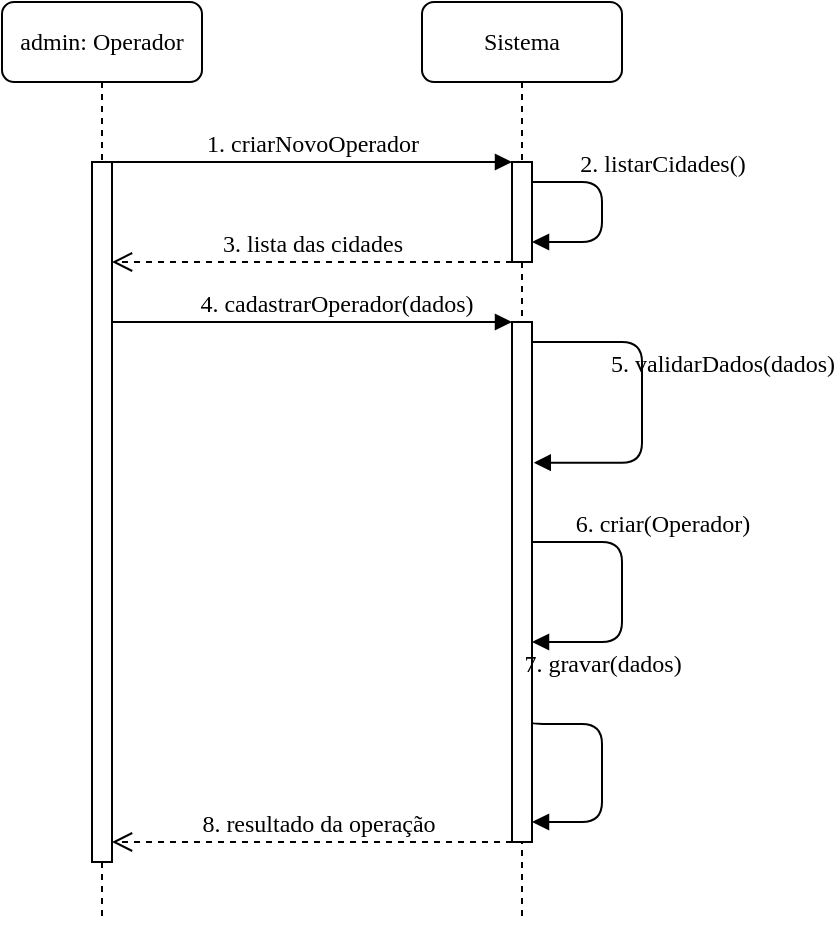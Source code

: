 <mxfile version="24.7.13" pages="6">
  <diagram name="criar Operador" id="13e1069c-82ec-6db2-03f1-153e76fe0fe0">
    <mxGraphModel dx="957" dy="428" grid="1" gridSize="10" guides="1" tooltips="1" connect="1" arrows="1" fold="1" page="1" pageScale="1" pageWidth="1100" pageHeight="850" background="none" math="0" shadow="0">
      <root>
        <mxCell id="0" />
        <mxCell id="1" parent="0" />
        <mxCell id="L8RDX05I5zplbAK2xEyO-4" value="4. cadastrarOperador(dados)" style="html=1;verticalAlign=bottom;endArrow=block;labelBackgroundColor=none;fontFamily=Verdana;fontSize=12;edgeStyle=elbowEdgeStyle;elbow=vertical;" parent="1" source="7baba1c4bc27f4b0-9" target="L8RDX05I5zplbAK2xEyO-3" edge="1">
          <mxGeometry x="0.121" relative="1" as="geometry">
            <mxPoint x="230" y="240" as="sourcePoint" />
            <mxPoint as="offset" />
            <mxPoint x="360" y="220" as="targetPoint" />
            <Array as="points">
              <mxPoint x="340" y="220" />
            </Array>
          </mxGeometry>
        </mxCell>
        <mxCell id="7baba1c4bc27f4b0-8" value="admin: Operador" style="shape=umlLifeline;perimeter=lifelinePerimeter;whiteSpace=wrap;html=1;container=1;collapsible=0;recursiveResize=0;outlineConnect=0;rounded=1;shadow=0;comic=0;labelBackgroundColor=none;strokeWidth=1;fontFamily=Verdana;fontSize=12;align=center;" parent="1" vertex="1">
          <mxGeometry x="100" y="60" width="100" height="460" as="geometry" />
        </mxCell>
        <mxCell id="7baba1c4bc27f4b0-9" value="" style="html=1;points=[];perimeter=orthogonalPerimeter;rounded=0;shadow=0;comic=0;labelBackgroundColor=none;strokeWidth=1;fontFamily=Verdana;fontSize=12;align=center;" parent="7baba1c4bc27f4b0-8" vertex="1">
          <mxGeometry x="45" y="80" width="10" height="350" as="geometry" />
        </mxCell>
        <mxCell id="7baba1c4bc27f4b0-11" value="&lt;div&gt;1. criarNovoOperador&lt;/div&gt;" style="html=1;verticalAlign=bottom;endArrow=block;labelBackgroundColor=none;fontFamily=Verdana;fontSize=12;edgeStyle=elbowEdgeStyle;elbow=vertical;" parent="1" source="7baba1c4bc27f4b0-9" target="7baba1c4bc27f4b0-10" edge="1">
          <mxGeometry x="0.002" relative="1" as="geometry">
            <mxPoint x="220" y="190" as="sourcePoint" />
            <mxPoint as="offset" />
            <Array as="points">
              <mxPoint x="270" y="140" />
            </Array>
          </mxGeometry>
        </mxCell>
        <mxCell id="7baba1c4bc27f4b0-2" value="Sistema" style="shape=umlLifeline;perimeter=lifelinePerimeter;whiteSpace=wrap;html=1;container=1;collapsible=0;recursiveResize=0;outlineConnect=0;rounded=1;shadow=0;comic=0;labelBackgroundColor=none;strokeWidth=1;fontFamily=Verdana;fontSize=12;align=center;" parent="1" vertex="1">
          <mxGeometry x="310" y="60" width="100" height="460" as="geometry" />
        </mxCell>
        <mxCell id="7baba1c4bc27f4b0-10" value="" style="html=1;points=[];perimeter=orthogonalPerimeter;rounded=0;shadow=0;comic=0;labelBackgroundColor=none;strokeWidth=1;fontFamily=Verdana;fontSize=12;align=center;" parent="7baba1c4bc27f4b0-2" vertex="1">
          <mxGeometry x="45" y="80" width="10" height="50" as="geometry" />
        </mxCell>
        <mxCell id="L8RDX05I5zplbAK2xEyO-3" value="" style="html=1;points=[];perimeter=orthogonalPerimeter;rounded=0;shadow=0;comic=0;labelBackgroundColor=none;strokeWidth=1;fontFamily=Verdana;fontSize=12;align=center;" parent="7baba1c4bc27f4b0-2" vertex="1">
          <mxGeometry x="45" y="160" width="10" height="260" as="geometry" />
        </mxCell>
        <mxCell id="L8RDX05I5zplbAK2xEyO-45" value="5. validarDados(dados)" style="html=1;verticalAlign=bottom;endArrow=block;labelBackgroundColor=none;fontFamily=Verdana;fontSize=12;edgeStyle=elbowEdgeStyle;elbow=horizontal;entryX=1.06;entryY=0.531;entryDx=0;entryDy=0;entryPerimeter=0;" parent="7baba1c4bc27f4b0-2" edge="1">
          <mxGeometry x="-0.351" y="20" relative="1" as="geometry">
            <mxPoint x="55.0" y="170.0" as="sourcePoint" />
            <mxPoint x="20" y="20" as="offset" />
            <Array as="points">
              <mxPoint x="110" y="170" />
            </Array>
            <mxPoint x="55.89" y="230.317" as="targetPoint" />
          </mxGeometry>
        </mxCell>
        <mxCell id="L8RDX05I5zplbAK2xEyO-46" value="&lt;div&gt;2. listarCidades()&lt;br&gt;&lt;/div&gt;" style="html=1;verticalAlign=bottom;endArrow=block;labelBackgroundColor=none;fontFamily=Verdana;fontSize=12;edgeStyle=elbowEdgeStyle;elbow=vertical;" parent="7baba1c4bc27f4b0-2" source="7baba1c4bc27f4b0-10" target="7baba1c4bc27f4b0-10" edge="1">
          <mxGeometry x="-0.3" y="30" relative="1" as="geometry">
            <mxPoint x="65" y="90" as="sourcePoint" />
            <mxPoint as="offset" />
            <Array as="points">
              <mxPoint x="90" y="90" />
            </Array>
            <mxPoint x="245" y="90" as="targetPoint" />
          </mxGeometry>
        </mxCell>
        <mxCell id="L8RDX05I5zplbAK2xEyO-44" value="8. resultado da operação" style="html=1;verticalAlign=bottom;endArrow=open;dashed=1;endSize=8;labelBackgroundColor=none;fontFamily=Verdana;fontSize=12;edgeStyle=elbowEdgeStyle;elbow=vertical;" parent="1" source="L8RDX05I5zplbAK2xEyO-3" target="7baba1c4bc27f4b0-9" edge="1">
          <mxGeometry x="-0.027" relative="1" as="geometry">
            <mxPoint x="170" y="560" as="targetPoint" />
            <mxPoint x="545" y="550" as="sourcePoint" />
            <Array as="points">
              <mxPoint x="270" y="480" />
            </Array>
            <mxPoint as="offset" />
          </mxGeometry>
        </mxCell>
        <mxCell id="L8RDX05I5zplbAK2xEyO-51" value="3. lista das cidades" style="html=1;verticalAlign=bottom;endArrow=open;dashed=1;endSize=8;labelBackgroundColor=none;fontFamily=Verdana;fontSize=12;edgeStyle=elbowEdgeStyle;elbow=vertical;" parent="1" source="7baba1c4bc27f4b0-10" target="7baba1c4bc27f4b0-9" edge="1">
          <mxGeometry x="0.004" relative="1" as="geometry">
            <mxPoint x="155" y="190" as="targetPoint" />
            <mxPoint x="350" y="190" as="sourcePoint" />
            <Array as="points">
              <mxPoint x="210" y="190" />
            </Array>
            <mxPoint as="offset" />
          </mxGeometry>
        </mxCell>
        <mxCell id="L8RDX05I5zplbAK2xEyO-42" value="7. gravar(dados)" style="html=1;verticalAlign=bottom;endArrow=block;labelBackgroundColor=none;fontFamily=Verdana;fontSize=12;edgeStyle=orthogonalEdgeStyle;elbow=vertical;" parent="1" target="L8RDX05I5zplbAK2xEyO-3" edge="1">
          <mxGeometry x="-0.412" y="20" relative="1" as="geometry">
            <mxPoint x="365" y="420" as="sourcePoint" />
            <mxPoint y="-1" as="offset" />
            <Array as="points">
              <mxPoint x="400" y="421" />
              <mxPoint x="400" y="470" />
            </Array>
            <mxPoint x="420" y="470" as="targetPoint" />
          </mxGeometry>
        </mxCell>
        <mxCell id="L8RDX05I5zplbAK2xEyO-29" value="6. criar(Operador)" style="html=1;verticalAlign=bottom;endArrow=block;labelBackgroundColor=none;fontFamily=Verdana;fontSize=12;edgeStyle=elbowEdgeStyle;elbow=horizontal;" parent="1" edge="1">
          <mxGeometry x="-0.357" y="20" relative="1" as="geometry">
            <mxPoint x="365.0" y="330.0" as="sourcePoint" />
            <mxPoint as="offset" />
            <Array as="points">
              <mxPoint x="410" y="355" />
            </Array>
            <mxPoint x="365.0" y="380.0" as="targetPoint" />
          </mxGeometry>
        </mxCell>
      </root>
    </mxGraphModel>
  </diagram>
  <diagram id="bqxIuPW8D5Lhnd6abq-N" name="Consultar Histórico Gestante">
    <mxGraphModel dx="644" dy="288" grid="1" gridSize="10" guides="1" tooltips="1" connect="1" arrows="1" fold="1" page="1" pageScale="1" pageWidth="827" pageHeight="1169" math="0" shadow="0">
      <root>
        <mxCell id="0" />
        <mxCell id="1" parent="0" />
        <mxCell id="zcJgWiz9v-39RJP9aTRo-2" value="op: Operador" style="shape=umlLifeline;perimeter=lifelinePerimeter;whiteSpace=wrap;html=1;container=1;collapsible=0;recursiveResize=0;outlineConnect=0;rounded=1;shadow=0;comic=0;labelBackgroundColor=none;strokeWidth=1;fontFamily=Verdana;fontSize=12;align=center;" parent="1" vertex="1">
          <mxGeometry x="30" y="60" width="100" height="580" as="geometry" />
        </mxCell>
        <mxCell id="zcJgWiz9v-39RJP9aTRo-3" value="" style="html=1;points=[];perimeter=orthogonalPerimeter;rounded=0;shadow=0;comic=0;labelBackgroundColor=none;strokeWidth=1;fontFamily=Verdana;fontSize=12;align=center;" parent="zcJgWiz9v-39RJP9aTRo-2" vertex="1">
          <mxGeometry x="45" y="80" width="10" height="140" as="geometry" />
        </mxCell>
        <mxCell id="CyjDs7a1wHFE41ynFKTp-7" value="" style="html=1;points=[];perimeter=orthogonalPerimeter;rounded=0;shadow=0;comic=0;labelBackgroundColor=none;strokeWidth=1;fontFamily=Verdana;fontSize=12;align=center;" parent="zcJgWiz9v-39RJP9aTRo-2" vertex="1">
          <mxGeometry x="45" y="250" width="10" height="310" as="geometry" />
        </mxCell>
        <mxCell id="zcJgWiz9v-39RJP9aTRo-4" value="&lt;div&gt;1. buscarPorNome(nome)&lt;br&gt;&lt;/div&gt;" style="html=1;verticalAlign=bottom;endArrow=block;labelBackgroundColor=none;fontFamily=Verdana;fontSize=12;edgeStyle=elbowEdgeStyle;elbow=vertical;" parent="1" source="zcJgWiz9v-39RJP9aTRo-3" target="zcJgWiz9v-39RJP9aTRo-6" edge="1">
          <mxGeometry relative="1" as="geometry">
            <mxPoint x="220" y="190" as="sourcePoint" />
            <mxPoint as="offset" />
            <Array as="points">
              <mxPoint x="270" y="140" />
            </Array>
          </mxGeometry>
        </mxCell>
        <mxCell id="zcJgWiz9v-39RJP9aTRo-5" value="Sistema" style="shape=umlLifeline;perimeter=lifelinePerimeter;whiteSpace=wrap;html=1;container=1;collapsible=0;recursiveResize=0;outlineConnect=0;rounded=1;shadow=0;comic=0;labelBackgroundColor=none;strokeWidth=1;fontFamily=Verdana;fontSize=12;align=center;" parent="1" vertex="1">
          <mxGeometry x="320" y="60" width="100" height="580" as="geometry" />
        </mxCell>
        <mxCell id="zcJgWiz9v-39RJP9aTRo-6" value="" style="html=1;points=[];perimeter=orthogonalPerimeter;rounded=0;shadow=0;comic=0;labelBackgroundColor=none;strokeWidth=1;fontFamily=Verdana;fontSize=12;align=center;" parent="zcJgWiz9v-39RJP9aTRo-5" vertex="1">
          <mxGeometry x="45" y="80" width="10" height="50" as="geometry" />
        </mxCell>
        <mxCell id="CyjDs7a1wHFE41ynFKTp-1" value="" style="html=1;points=[];perimeter=orthogonalPerimeter;rounded=0;shadow=0;comic=0;labelBackgroundColor=none;strokeWidth=1;fontFamily=Verdana;fontSize=12;align=center;" parent="zcJgWiz9v-39RJP9aTRo-5" vertex="1">
          <mxGeometry x="45" y="160" width="10" height="50" as="geometry" />
        </mxCell>
        <mxCell id="CyjDs7a1wHFE41ynFKTp-9" value="" style="html=1;points=[];perimeter=orthogonalPerimeter;rounded=0;shadow=0;comic=0;labelBackgroundColor=none;strokeWidth=1;fontFamily=Verdana;fontSize=12;align=center;" parent="zcJgWiz9v-39RJP9aTRo-5" vertex="1">
          <mxGeometry x="45" y="260" width="10" height="290" as="geometry" />
        </mxCell>
        <mxCell id="zcJgWiz9v-39RJP9aTRo-17" value="&lt;div&gt;2. buscarPorNome(nome)&lt;br&gt;&lt;/div&gt;" style="html=1;verticalAlign=bottom;endArrow=block;labelBackgroundColor=none;fontFamily=Verdana;fontSize=12;edgeStyle=elbowEdgeStyle;elbow=vertical;" parent="zcJgWiz9v-39RJP9aTRo-5" source="zcJgWiz9v-39RJP9aTRo-6" target="zcJgWiz9v-39RJP9aTRo-6" edge="1">
          <mxGeometry x="-0.375" y="60" relative="1" as="geometry">
            <mxPoint x="55" y="90" as="sourcePoint" />
            <mxPoint as="offset" />
            <Array as="points">
              <mxPoint x="80" y="120" />
            </Array>
            <mxPoint x="350" y="90" as="targetPoint" />
          </mxGeometry>
        </mxCell>
        <mxCell id="CyjDs7a1wHFE41ynFKTp-4" value="&lt;div&gt;5. buscarPorId(id)&lt;br&gt;&lt;/div&gt;" style="html=1;verticalAlign=bottom;endArrow=block;labelBackgroundColor=none;fontFamily=Verdana;fontSize=12;edgeStyle=orthogonalEdgeStyle;elbow=vertical;" parent="zcJgWiz9v-39RJP9aTRo-5" source="CyjDs7a1wHFE41ynFKTp-1" target="CyjDs7a1wHFE41ynFKTp-1" edge="1">
          <mxGeometry x="-0.375" y="40" relative="1" as="geometry">
            <mxPoint x="40" y="240" as="sourcePoint" />
            <mxPoint as="offset" />
            <Array as="points">
              <mxPoint x="80" y="200" />
            </Array>
            <mxPoint x="355" y="170" as="targetPoint" />
          </mxGeometry>
        </mxCell>
        <mxCell id="CyjDs7a1wHFE41ynFKTp-14" value="9. buscarConsultaOdonto(gestante)" style="html=1;verticalAlign=bottom;endArrow=block;labelBackgroundColor=none;fontFamily=Verdana;fontSize=12;edgeStyle=orthogonalEdgeStyle;elbow=vertical;dashed=1;" parent="zcJgWiz9v-39RJP9aTRo-5" edge="1">
          <mxGeometry x="-0.417" y="90" relative="1" as="geometry">
            <mxPoint x="55" y="350" as="sourcePoint" />
            <mxPoint as="offset" />
            <Array as="points">
              <mxPoint x="90" y="400" />
            </Array>
            <mxPoint x="55" y="400" as="targetPoint" />
          </mxGeometry>
        </mxCell>
        <mxCell id="CyjDs7a1wHFE41ynFKTp-16" value="10. buscarConsultaEspecializado(gestante)" style="html=1;verticalAlign=bottom;endArrow=block;labelBackgroundColor=none;fontFamily=Verdana;fontSize=12;edgeStyle=orthogonalEdgeStyle;elbow=vertical;dashed=1;" parent="zcJgWiz9v-39RJP9aTRo-5" edge="1">
          <mxGeometry x="-0.414" y="110" relative="1" as="geometry">
            <mxPoint x="55" y="420" as="sourcePoint" />
            <mxPoint as="offset" />
            <Array as="points">
              <mxPoint x="90" y="470" />
            </Array>
            <mxPoint x="55" y="470" as="targetPoint" />
          </mxGeometry>
        </mxCell>
        <mxCell id="pR3PL9LEeyim4mmXm-sy-2" value="11. buscarTratamentoSifilis(gestante)" style="html=1;verticalAlign=bottom;endArrow=block;labelBackgroundColor=none;fontFamily=Verdana;fontSize=12;edgeStyle=orthogonalEdgeStyle;elbow=vertical;dashed=1;" edge="1" parent="zcJgWiz9v-39RJP9aTRo-5">
          <mxGeometry x="-0.414" y="90" relative="1" as="geometry">
            <mxPoint x="55" y="490" as="sourcePoint" />
            <mxPoint as="offset" />
            <Array as="points">
              <mxPoint x="90" y="540" />
            </Array>
            <mxPoint x="55" y="540" as="targetPoint" />
          </mxGeometry>
        </mxCell>
        <mxCell id="zcJgWiz9v-39RJP9aTRo-21" value="3. lista das gestantes" style="html=1;verticalAlign=bottom;endArrow=open;dashed=1;endSize=8;labelBackgroundColor=none;fontFamily=Verdana;fontSize=12;edgeStyle=elbowEdgeStyle;elbow=vertical;" parent="1" source="zcJgWiz9v-39RJP9aTRo-6" target="zcJgWiz9v-39RJP9aTRo-3" edge="1">
          <mxGeometry x="0.004" relative="1" as="geometry">
            <mxPoint x="155" y="190" as="targetPoint" />
            <mxPoint x="350" y="190" as="sourcePoint" />
            <Array as="points">
              <mxPoint x="210" y="190" />
            </Array>
            <mxPoint as="offset" />
          </mxGeometry>
        </mxCell>
        <mxCell id="CyjDs7a1wHFE41ynFKTp-3" value="&lt;div&gt;4. buscarPorId(id)&lt;br&gt;&lt;/div&gt;" style="html=1;verticalAlign=bottom;endArrow=block;labelBackgroundColor=none;fontFamily=Verdana;fontSize=12;edgeStyle=elbowEdgeStyle;elbow=vertical;" parent="1" source="zcJgWiz9v-39RJP9aTRo-3" target="CyjDs7a1wHFE41ynFKTp-1" edge="1">
          <mxGeometry relative="1" as="geometry">
            <mxPoint x="160" y="300" as="sourcePoint" />
            <mxPoint as="offset" />
            <Array as="points">
              <mxPoint x="290" y="220" />
            </Array>
            <mxPoint x="364" y="300" as="targetPoint" />
          </mxGeometry>
        </mxCell>
        <mxCell id="CyjDs7a1wHFE41ynFKTp-6" value="6. gestante" style="html=1;verticalAlign=bottom;endArrow=open;dashed=1;endSize=8;labelBackgroundColor=none;fontFamily=Verdana;fontSize=12;edgeStyle=elbowEdgeStyle;elbow=vertical;" parent="1" source="CyjDs7a1wHFE41ynFKTp-1" target="zcJgWiz9v-39RJP9aTRo-3" edge="1">
          <mxGeometry x="0.004" relative="1" as="geometry">
            <mxPoint x="160" y="329.71" as="targetPoint" />
            <mxPoint x="364" y="329.71" as="sourcePoint" />
            <Array as="points">
              <mxPoint x="340" y="270" />
            </Array>
            <mxPoint as="offset" />
          </mxGeometry>
        </mxCell>
        <mxCell id="CyjDs7a1wHFE41ynFKTp-8" value="&lt;div&gt;7. buscarTodasConsultas(gestante)&lt;br&gt;&lt;/div&gt;" style="html=1;verticalAlign=bottom;endArrow=block;labelBackgroundColor=none;fontFamily=Verdana;fontSize=12;edgeStyle=elbowEdgeStyle;elbow=vertical;" parent="1" source="CyjDs7a1wHFE41ynFKTp-7" target="CyjDs7a1wHFE41ynFKTp-9" edge="1">
          <mxGeometry x="0.003" relative="1" as="geometry">
            <mxPoint x="170" y="350" as="sourcePoint" />
            <mxPoint as="offset" />
            <Array as="points">
              <mxPoint x="290" y="320" />
            </Array>
            <mxPoint x="374" y="350" as="targetPoint" />
          </mxGeometry>
        </mxCell>
        <mxCell id="CyjDs7a1wHFE41ynFKTp-12" value="&lt;div&gt;8. validarDados(id)&lt;br&gt;&lt;/div&gt;" style="html=1;verticalAlign=bottom;endArrow=block;labelBackgroundColor=none;fontFamily=Verdana;fontSize=12;edgeStyle=orthogonalEdgeStyle;elbow=vertical;" parent="1" edge="1">
          <mxGeometry x="-0.4" y="20" relative="1" as="geometry">
            <mxPoint x="375" y="330" as="sourcePoint" />
            <mxPoint as="offset" />
            <Array as="points">
              <mxPoint x="420" y="330" />
              <mxPoint x="420" y="390" />
            </Array>
            <mxPoint x="375" y="390" as="targetPoint" />
          </mxGeometry>
        </mxCell>
        <mxCell id="CyjDs7a1wHFE41ynFKTp-24" value="12. resposta: ConsultasEspecializado" style="html=1;verticalAlign=bottom;endArrow=open;dashed=1;endSize=8;labelBackgroundColor=none;fontFamily=Verdana;fontSize=12;edgeStyle=elbowEdgeStyle;elbow=horizontal;" parent="1" source="CyjDs7a1wHFE41ynFKTp-9" target="CyjDs7a1wHFE41ynFKTp-7" edge="1">
          <mxGeometry x="0.002" relative="1" as="geometry">
            <mxPoint x="75" y="550" as="targetPoint" />
            <mxPoint x="375" y="550" as="sourcePoint" />
            <Array as="points">
              <mxPoint x="150" y="550" />
            </Array>
            <mxPoint as="offset" />
          </mxGeometry>
        </mxCell>
        <mxCell id="CyjDs7a1wHFE41ynFKTp-28" value="14. resposta: TratamentosSifilis" style="html=1;verticalAlign=bottom;endArrow=open;dashed=1;endSize=8;labelBackgroundColor=none;fontFamily=Verdana;fontSize=12;edgeStyle=elbowEdgeStyle;elbow=vertical;" parent="1" source="CyjDs7a1wHFE41ynFKTp-9" target="CyjDs7a1wHFE41ynFKTp-7" edge="1">
          <mxGeometry x="0.003" relative="1" as="geometry">
            <mxPoint x="130" y="630" as="targetPoint" />
            <mxPoint x="430" y="630" as="sourcePoint" />
            <Array as="points">
              <mxPoint x="350" y="610" />
            </Array>
            <mxPoint as="offset" />
          </mxGeometry>
        </mxCell>
        <mxCell id="CyjDs7a1wHFE41ynFKTp-26" value="13. resposta: ConsultasOdonto" style="html=1;verticalAlign=bottom;endArrow=open;dashed=1;endSize=8;labelBackgroundColor=none;fontFamily=Verdana;fontSize=12;edgeStyle=elbowEdgeStyle;elbow=vertical;" parent="1" source="CyjDs7a1wHFE41ynFKTp-9" target="CyjDs7a1wHFE41ynFKTp-7" edge="1">
          <mxGeometry x="0.003" relative="1" as="geometry">
            <mxPoint x="75" y="580" as="targetPoint" />
            <mxPoint x="370" y="580" as="sourcePoint" />
            <Array as="points">
              <mxPoint x="160" y="580" />
            </Array>
            <mxPoint as="offset" />
          </mxGeometry>
        </mxCell>
      </root>
    </mxGraphModel>
  </diagram>
  <diagram id="t93jXLv9Rhtei3cWcK3W" name="criarConsulta">
    <mxGraphModel dx="797" dy="357" grid="1" gridSize="10" guides="1" tooltips="1" connect="1" arrows="1" fold="1" page="1" pageScale="1" pageWidth="827" pageHeight="1169" math="0" shadow="0">
      <root>
        <mxCell id="0" />
        <mxCell id="1" parent="0" />
        <mxCell id="TRa_ME_vkdSFod6F84u--6" value="Sistema" style="shape=umlLifeline;perimeter=lifelinePerimeter;whiteSpace=wrap;html=1;container=1;collapsible=0;recursiveResize=0;outlineConnect=0;rounded=1;shadow=0;comic=0;labelBackgroundColor=none;strokeWidth=1;fontFamily=Verdana;fontSize=12;align=center;" parent="1" vertex="1">
          <mxGeometry x="340" y="60" width="100" height="640" as="geometry" />
        </mxCell>
        <mxCell id="TRa_ME_vkdSFod6F84u--7" value="" style="html=1;points=[];perimeter=orthogonalPerimeter;rounded=0;shadow=0;comic=0;labelBackgroundColor=none;strokeWidth=1;fontFamily=Verdana;fontSize=12;align=center;" parent="TRa_ME_vkdSFod6F84u--6" vertex="1">
          <mxGeometry x="45" y="80" width="10" height="50" as="geometry" />
        </mxCell>
        <mxCell id="OTpCOnkTo2i92_RqKAZu-3" value="" style="html=1;points=[];perimeter=orthogonalPerimeter;rounded=0;shadow=0;comic=0;labelBackgroundColor=none;strokeWidth=1;fontFamily=Verdana;fontSize=12;align=center;" parent="TRa_ME_vkdSFod6F84u--6" vertex="1">
          <mxGeometry x="45" y="180" width="10" height="50" as="geometry" />
        </mxCell>
        <mxCell id="TRa_ME_vkdSFod6F84u--8" value="" style="html=1;points=[];perimeter=orthogonalPerimeter;rounded=0;shadow=0;comic=0;labelBackgroundColor=none;strokeWidth=1;fontFamily=Verdana;fontSize=12;align=center;" parent="TRa_ME_vkdSFod6F84u--6" vertex="1">
          <mxGeometry x="45" y="320" width="10" height="160" as="geometry" />
        </mxCell>
        <mxCell id="NRn2Go-y7qAWgj_3qBRB-3" value="8. validar(dados)" style="html=1;verticalAlign=bottom;endArrow=block;labelBackgroundColor=none;fontFamily=Verdana;fontSize=12;edgeStyle=orthogonalEdgeStyle;elbow=horizontal;" parent="TRa_ME_vkdSFod6F84u--6" edge="1">
          <mxGeometry x="-0.417" y="20" relative="1" as="geometry">
            <mxPoint x="55" y="330" as="sourcePoint" />
            <mxPoint as="offset" />
            <Array as="points">
              <mxPoint x="90" y="330" />
              <mxPoint x="90" y="380" />
            </Array>
            <mxPoint x="55" y="380" as="targetPoint" />
          </mxGeometry>
        </mxCell>
        <mxCell id="NRn2Go-y7qAWgj_3qBRB-2" value="" style="html=1;points=[];perimeter=orthogonalPerimeter;rounded=0;shadow=0;comic=0;labelBackgroundColor=none;strokeWidth=1;fontFamily=Verdana;fontSize=12;align=center;" parent="TRa_ME_vkdSFod6F84u--6" vertex="1">
          <mxGeometry x="45" y="560" width="10" height="50" as="geometry" />
        </mxCell>
        <mxCell id="TRa_ME_vkdSFod6F84u--19" value="12. gravar(dados)" style="html=1;verticalAlign=bottom;endArrow=block;labelBackgroundColor=none;fontFamily=Verdana;fontSize=12;edgeStyle=elbowEdgeStyle;elbow=vertical;" parent="TRa_ME_vkdSFod6F84u--6" source="NRn2Go-y7qAWgj_3qBRB-2" target="NRn2Go-y7qAWgj_3qBRB-2" edge="1">
          <mxGeometry x="-0.3" y="30" relative="1" as="geometry">
            <mxPoint x="9.7" y="640" as="sourcePoint" />
            <mxPoint as="offset" />
            <Array as="points">
              <mxPoint x="90" y="600" />
            </Array>
            <mxPoint x="205" y="570" as="targetPoint" />
          </mxGeometry>
        </mxCell>
        <mxCell id="L_76KTPDrpNNGQZmbhpt-2" value="&lt;div&gt;5. buscarPorId(id)&lt;br&gt;&lt;/div&gt;" style="html=1;verticalAlign=bottom;endArrow=block;labelBackgroundColor=none;fontFamily=Verdana;fontSize=12;edgeStyle=elbowEdgeStyle;elbow=vertical;" parent="TRa_ME_vkdSFod6F84u--6" source="OTpCOnkTo2i92_RqKAZu-3" target="OTpCOnkTo2i92_RqKAZu-3" edge="1">
          <mxGeometry x="-0.3" y="30" relative="1" as="geometry">
            <mxPoint x="-175" y="190" as="sourcePoint" />
            <mxPoint as="offset" />
            <Array as="points">
              <mxPoint x="90" y="220" />
            </Array>
            <mxPoint x="245" y="190" as="targetPoint" />
          </mxGeometry>
        </mxCell>
        <mxCell id="TRa_ME_vkdSFod6F84u--18" value="&lt;div&gt;2. listarGestantes()&lt;br&gt;&lt;/div&gt;" style="html=1;verticalAlign=bottom;endArrow=block;labelBackgroundColor=none;fontFamily=Verdana;fontSize=12;edgeStyle=elbowEdgeStyle;elbow=vertical;" parent="TRa_ME_vkdSFod6F84u--6" source="TRa_ME_vkdSFod6F84u--7" target="TRa_ME_vkdSFod6F84u--7" edge="1">
          <mxGeometry x="-0.3" y="30" relative="1" as="geometry">
            <mxPoint x="65" y="90" as="sourcePoint" />
            <mxPoint as="offset" />
            <Array as="points">
              <mxPoint x="90" y="120" />
            </Array>
            <mxPoint x="245" y="90" as="targetPoint" />
          </mxGeometry>
        </mxCell>
        <mxCell id="TRa_ME_vkdSFod6F84u--2" value="op: Operador" style="shape=umlLifeline;perimeter=lifelinePerimeter;whiteSpace=wrap;html=1;container=1;collapsible=0;recursiveResize=0;outlineConnect=0;rounded=1;shadow=0;comic=0;labelBackgroundColor=none;strokeWidth=1;fontFamily=Verdana;fontSize=12;align=center;" parent="1" vertex="1">
          <mxGeometry x="60" y="60" width="100" height="640" as="geometry" />
        </mxCell>
        <mxCell id="NRn2Go-y7qAWgj_3qBRB-6" value="" style="html=1;points=[];perimeter=orthogonalPerimeter;rounded=0;shadow=0;comic=0;labelBackgroundColor=none;strokeWidth=1;fontFamily=Verdana;fontSize=12;align=center;" parent="TRa_ME_vkdSFod6F84u--2" vertex="1">
          <mxGeometry x="45" y="70" width="10" height="70" as="geometry" />
        </mxCell>
        <mxCell id="NRn2Go-y7qAWgj_3qBRB-9" value="" style="html=1;points=[];perimeter=orthogonalPerimeter;rounded=0;shadow=0;comic=0;labelBackgroundColor=none;strokeWidth=1;fontFamily=Verdana;fontSize=12;align=center;" parent="TRa_ME_vkdSFod6F84u--2" vertex="1">
          <mxGeometry x="45" y="560" width="10" height="60" as="geometry" />
        </mxCell>
        <mxCell id="NRn2Go-y7qAWgj_3qBRB-7" value="" style="html=1;points=[];perimeter=orthogonalPerimeter;rounded=0;shadow=0;comic=0;labelBackgroundColor=none;strokeWidth=1;fontFamily=Verdana;fontSize=12;align=center;" parent="TRa_ME_vkdSFod6F84u--2" vertex="1">
          <mxGeometry x="45" y="320" width="10" height="160" as="geometry" />
        </mxCell>
        <mxCell id="NRn2Go-y7qAWgj_3qBRB-5" value="loop" style="shape=umlFrame;whiteSpace=wrap;html=1;pointerEvents=0;" parent="TRa_ME_vkdSFod6F84u--2" vertex="1">
          <mxGeometry x="-30" y="290" width="490" height="215" as="geometry" />
        </mxCell>
        <mxCell id="OTpCOnkTo2i92_RqKAZu-1" value="" style="html=1;points=[];perimeter=orthogonalPerimeter;rounded=0;shadow=0;comic=0;labelBackgroundColor=none;strokeWidth=1;fontFamily=Verdana;fontSize=12;align=center;" parent="TRa_ME_vkdSFod6F84u--2" vertex="1">
          <mxGeometry x="45" y="170" width="10" height="70" as="geometry" />
        </mxCell>
        <mxCell id="TRa_ME_vkdSFod6F84u--10" value="9. criar(dados)" style="html=1;verticalAlign=bottom;endArrow=block;labelBackgroundColor=none;fontFamily=Verdana;fontSize=12;edgeStyle=elbowEdgeStyle;elbow=horizontal;" parent="TRa_ME_vkdSFod6F84u--2" edge="1">
          <mxGeometry x="-0.462" y="19" relative="1" as="geometry">
            <mxPoint x="336" y="410" as="sourcePoint" />
            <mxPoint as="offset" />
            <Array as="points">
              <mxPoint x="371" y="410" />
            </Array>
            <mxPoint x="336" y="470" as="targetPoint" />
          </mxGeometry>
        </mxCell>
        <mxCell id="TRa_ME_vkdSFod6F84u--5" value="&lt;div&gt;1. listar gestante&lt;br&gt;&lt;/div&gt;" style="html=1;verticalAlign=bottom;endArrow=block;labelBackgroundColor=none;fontFamily=Verdana;fontSize=12;edgeStyle=elbowEdgeStyle;elbow=vertical;" parent="1" source="NRn2Go-y7qAWgj_3qBRB-6" target="TRa_ME_vkdSFod6F84u--7" edge="1">
          <mxGeometry x="0.002" relative="1" as="geometry">
            <mxPoint x="155" y="140" as="sourcePoint" />
            <mxPoint as="offset" />
            <Array as="points">
              <mxPoint x="270" y="140" />
            </Array>
          </mxGeometry>
        </mxCell>
        <mxCell id="TRa_ME_vkdSFod6F84u--4" value="3. lista das gestantes" style="html=1;verticalAlign=bottom;endArrow=open;dashed=1;endSize=8;labelBackgroundColor=none;fontFamily=Verdana;fontSize=12;edgeStyle=elbowEdgeStyle;elbow=vertical;" parent="1" source="TRa_ME_vkdSFod6F84u--7" target="NRn2Go-y7qAWgj_3qBRB-6" edge="1">
          <mxGeometry x="0.004" relative="1" as="geometry">
            <mxPoint x="155" y="190" as="targetPoint" />
            <mxPoint x="350" y="190" as="sourcePoint" />
            <Array as="points">
              <mxPoint x="210" y="190" />
            </Array>
            <mxPoint as="offset" />
          </mxGeometry>
        </mxCell>
        <mxCell id="OTpCOnkTo2i92_RqKAZu-2" value="&lt;div&gt;4. buscarPorId(id)&lt;br&gt;&lt;/div&gt;" style="html=1;verticalAlign=bottom;endArrow=block;labelBackgroundColor=none;fontFamily=Verdana;fontSize=12;edgeStyle=elbowEdgeStyle;elbow=vertical;" parent="1" source="OTpCOnkTo2i92_RqKAZu-1" target="OTpCOnkTo2i92_RqKAZu-3" edge="1">
          <mxGeometry x="0.002" relative="1" as="geometry">
            <mxPoint x="165" y="150" as="sourcePoint" />
            <mxPoint as="offset" />
            <Array as="points">
              <mxPoint x="280" y="240" />
            </Array>
            <mxPoint x="395" y="150" as="targetPoint" />
          </mxGeometry>
        </mxCell>
        <mxCell id="L_76KTPDrpNNGQZmbhpt-4" value="6.gestante" style="html=1;verticalAlign=bottom;endArrow=open;dashed=1;endSize=8;labelBackgroundColor=none;fontFamily=Verdana;fontSize=12;edgeStyle=elbowEdgeStyle;elbow=vertical;" parent="1" source="OTpCOnkTo2i92_RqKAZu-3" target="OTpCOnkTo2i92_RqKAZu-1" edge="1">
          <mxGeometry x="0.004" relative="1" as="geometry">
            <mxPoint x="405" y="290" as="targetPoint" />
            <mxPoint x="595" y="290" as="sourcePoint" />
            <Array as="points">
              <mxPoint x="290" y="290" />
            </Array>
            <mxPoint as="offset" />
          </mxGeometry>
        </mxCell>
        <mxCell id="NRn2Go-y7qAWgj_3qBRB-1" value="10. retorna consulta criada" style="html=1;verticalAlign=bottom;endArrow=open;dashed=1;endSize=8;labelBackgroundColor=none;fontFamily=Verdana;fontSize=12;edgeStyle=elbowEdgeStyle;elbow=vertical;" parent="1" source="TRa_ME_vkdSFod6F84u--8" target="NRn2Go-y7qAWgj_3qBRB-7" edge="1">
          <mxGeometry x="-0.026" relative="1" as="geometry">
            <mxPoint x="115" y="540.0" as="targetPoint" />
            <mxPoint x="355" y="470" as="sourcePoint" />
            <Array as="points">
              <mxPoint x="210" y="540" />
            </Array>
            <mxPoint as="offset" />
          </mxGeometry>
        </mxCell>
        <mxCell id="TRa_ME_vkdSFod6F84u--1" value="7. cadastrarConsulta(tipo, dados, gesante)" style="html=1;verticalAlign=bottom;endArrow=block;labelBackgroundColor=none;fontFamily=Verdana;fontSize=12;edgeStyle=elbowEdgeStyle;elbow=vertical;" parent="1" source="NRn2Go-y7qAWgj_3qBRB-7" target="TRa_ME_vkdSFod6F84u--8" edge="1">
          <mxGeometry relative="1" as="geometry">
            <mxPoint x="115" y="380.0" as="sourcePoint" />
            <mxPoint as="offset" />
            <mxPoint x="320" y="380" as="targetPoint" />
            <Array as="points">
              <mxPoint x="150" y="380" />
            </Array>
          </mxGeometry>
        </mxCell>
        <mxCell id="NRn2Go-y7qAWgj_3qBRB-4" value="&lt;div&gt;11. concluirCadastro()&lt;br&gt;&lt;/div&gt;" style="html=1;verticalAlign=bottom;endArrow=block;labelBackgroundColor=none;fontFamily=Verdana;fontSize=12;edgeStyle=elbowEdgeStyle;elbow=vertical;" parent="1" source="NRn2Go-y7qAWgj_3qBRB-9" target="NRn2Go-y7qAWgj_3qBRB-2" edge="1">
          <mxGeometry x="0.002" relative="1" as="geometry">
            <mxPoint x="115" y="620.0" as="sourcePoint" />
            <mxPoint as="offset" />
            <Array as="points">
              <mxPoint x="220" y="620" />
            </Array>
            <mxPoint x="430" y="610" as="targetPoint" />
          </mxGeometry>
        </mxCell>
        <mxCell id="TRa_ME_vkdSFod6F84u--17" value="13. resultado da operação" style="html=1;verticalAlign=bottom;endArrow=open;dashed=1;endSize=8;labelBackgroundColor=none;fontFamily=Verdana;fontSize=12;edgeStyle=elbowEdgeStyle;elbow=vertical;" parent="1" source="NRn2Go-y7qAWgj_3qBRB-2" target="NRn2Go-y7qAWgj_3qBRB-9" edge="1">
          <mxGeometry x="-0.029" relative="1" as="geometry">
            <mxPoint x="115" y="700.0" as="targetPoint" />
            <mxPoint x="505" y="750" as="sourcePoint" />
            <Array as="points">
              <mxPoint x="230" y="670" />
            </Array>
            <mxPoint as="offset" />
          </mxGeometry>
        </mxCell>
      </root>
    </mxGraphModel>
  </diagram>
  <diagram id="0hPOosi00iP-VLK6jgAP" name="gerenciarPermissões">
    <mxGraphModel dx="957" dy="428" grid="1" gridSize="10" guides="1" tooltips="1" connect="1" arrows="1" fold="1" page="1" pageScale="1" pageWidth="827" pageHeight="1169" math="0" shadow="0">
      <root>
        <mxCell id="0" />
        <mxCell id="1" parent="0" />
        <mxCell id="ljVtfShrs0UFk30f9nCM-1" value="4. atualizarOperador(dados)" style="html=1;verticalAlign=bottom;endArrow=block;labelBackgroundColor=none;fontFamily=Verdana;fontSize=12;edgeStyle=elbowEdgeStyle;elbow=vertical;" parent="1" source="ljVtfShrs0UFk30f9nCM-3" target="ljVtfShrs0UFk30f9nCM-7" edge="1">
          <mxGeometry x="0.121" relative="1" as="geometry">
            <mxPoint x="230" y="240" as="sourcePoint" />
            <mxPoint as="offset" />
            <mxPoint x="360" y="220" as="targetPoint" />
            <Array as="points">
              <mxPoint x="340" y="220" />
            </Array>
          </mxGeometry>
        </mxCell>
        <mxCell id="ljVtfShrs0UFk30f9nCM-2" value="admin: Operador" style="shape=umlLifeline;perimeter=lifelinePerimeter;whiteSpace=wrap;html=1;container=1;collapsible=0;recursiveResize=0;outlineConnect=0;rounded=1;shadow=0;comic=0;labelBackgroundColor=none;strokeWidth=1;fontFamily=Verdana;fontSize=12;align=center;" parent="1" vertex="1">
          <mxGeometry x="100" y="60" width="100" height="350" as="geometry" />
        </mxCell>
        <mxCell id="ljVtfShrs0UFk30f9nCM-3" value="" style="html=1;points=[];perimeter=orthogonalPerimeter;rounded=0;shadow=0;comic=0;labelBackgroundColor=none;strokeWidth=1;fontFamily=Verdana;fontSize=12;align=center;" parent="ljVtfShrs0UFk30f9nCM-2" vertex="1">
          <mxGeometry x="45" y="80" width="10" height="260" as="geometry" />
        </mxCell>
        <mxCell id="ljVtfShrs0UFk30f9nCM-4" value="&lt;div&gt;1. listarOperadores()&lt;/div&gt;" style="html=1;verticalAlign=bottom;endArrow=block;labelBackgroundColor=none;fontFamily=Verdana;fontSize=12;edgeStyle=elbowEdgeStyle;elbow=vertical;" parent="1" source="ljVtfShrs0UFk30f9nCM-3" target="ljVtfShrs0UFk30f9nCM-6" edge="1">
          <mxGeometry relative="1" as="geometry">
            <mxPoint x="220" y="190" as="sourcePoint" />
            <mxPoint as="offset" />
            <Array as="points">
              <mxPoint x="270" y="140" />
            </Array>
          </mxGeometry>
        </mxCell>
        <mxCell id="ljVtfShrs0UFk30f9nCM-5" value="Sistema" style="shape=umlLifeline;perimeter=lifelinePerimeter;whiteSpace=wrap;html=1;container=1;collapsible=0;recursiveResize=0;outlineConnect=0;rounded=1;shadow=0;comic=0;labelBackgroundColor=none;strokeWidth=1;fontFamily=Verdana;fontSize=12;align=center;" parent="1" vertex="1">
          <mxGeometry x="314" y="55" width="100" height="355" as="geometry" />
        </mxCell>
        <mxCell id="ljVtfShrs0UFk30f9nCM-6" value="" style="html=1;points=[];perimeter=orthogonalPerimeter;rounded=0;shadow=0;comic=0;labelBackgroundColor=none;strokeWidth=1;fontFamily=Verdana;fontSize=12;align=center;" parent="ljVtfShrs0UFk30f9nCM-5" vertex="1">
          <mxGeometry x="45" y="85" width="10" height="50" as="geometry" />
        </mxCell>
        <mxCell id="ljVtfShrs0UFk30f9nCM-7" value="" style="html=1;points=[];perimeter=orthogonalPerimeter;rounded=0;shadow=0;comic=0;labelBackgroundColor=none;strokeWidth=1;fontFamily=Verdana;fontSize=12;align=center;" parent="ljVtfShrs0UFk30f9nCM-5" vertex="1">
          <mxGeometry x="45" y="160" width="10" height="170" as="geometry" />
        </mxCell>
        <mxCell id="ljVtfShrs0UFk30f9nCM-8" value="5. validarDados(dados)" style="html=1;verticalAlign=bottom;endArrow=block;labelBackgroundColor=none;fontFamily=Verdana;fontSize=12;edgeStyle=elbowEdgeStyle;elbow=horizontal;entryX=1.06;entryY=0.531;entryDx=0;entryDy=0;entryPerimeter=0;" parent="ljVtfShrs0UFk30f9nCM-5" edge="1">
          <mxGeometry x="-0.351" y="26" relative="1" as="geometry">
            <mxPoint x="55.0" y="170.0" as="sourcePoint" />
            <mxPoint as="offset" />
            <Array as="points">
              <mxPoint x="106" y="205" />
            </Array>
            <mxPoint x="55.89" y="230.317" as="targetPoint" />
          </mxGeometry>
        </mxCell>
        <mxCell id="ljVtfShrs0UFk30f9nCM-17" value="&lt;div&gt;2. listarOperadores()&lt;br&gt;&lt;/div&gt;" style="html=1;verticalAlign=bottom;endArrow=block;labelBackgroundColor=none;fontFamily=Verdana;fontSize=12;edgeStyle=elbowEdgeStyle;elbow=vertical;" parent="ljVtfShrs0UFk30f9nCM-5" source="ljVtfShrs0UFk30f9nCM-6" target="ljVtfShrs0UFk30f9nCM-6" edge="1">
          <mxGeometry x="-0.268" y="30" relative="1" as="geometry">
            <mxPoint x="61" y="95" as="sourcePoint" />
            <mxPoint as="offset" />
            <Array as="points">
              <mxPoint x="96" y="125" />
            </Array>
            <mxPoint x="241" y="95" as="targetPoint" />
          </mxGeometry>
        </mxCell>
        <mxCell id="ljVtfShrs0UFk30f9nCM-18" value="6. gravar(dados)" style="html=1;verticalAlign=bottom;endArrow=block;labelBackgroundColor=none;fontFamily=Verdana;fontSize=12;edgeStyle=orthogonalEdgeStyle;elbow=vertical;" parent="ljVtfShrs0UFk30f9nCM-5" target="ljVtfShrs0UFk30f9nCM-7" edge="1">
          <mxGeometry x="-0.422" y="20" relative="1" as="geometry">
            <mxPoint x="55" y="255" as="sourcePoint" />
            <mxPoint as="offset" />
            <Array as="points">
              <mxPoint x="96" y="255" />
              <mxPoint x="96" y="315" />
            </Array>
            <mxPoint x="55" y="295" as="targetPoint" />
          </mxGeometry>
        </mxCell>
        <mxCell id="ljVtfShrs0UFk30f9nCM-21" value="3. lista dos operadores" style="html=1;verticalAlign=bottom;endArrow=open;dashed=1;endSize=8;labelBackgroundColor=none;fontFamily=Verdana;fontSize=12;edgeStyle=elbowEdgeStyle;elbow=vertical;" parent="1" source="ljVtfShrs0UFk30f9nCM-6" target="ljVtfShrs0UFk30f9nCM-3" edge="1">
          <mxGeometry x="0.004" relative="1" as="geometry">
            <mxPoint x="155" y="190" as="targetPoint" />
            <mxPoint x="350" y="190" as="sourcePoint" />
            <Array as="points">
              <mxPoint x="210" y="190" />
            </Array>
            <mxPoint as="offset" />
          </mxGeometry>
        </mxCell>
        <mxCell id="ljVtfShrs0UFk30f9nCM-16" value="7. resultado da operação" style="html=1;verticalAlign=bottom;endArrow=open;dashed=1;endSize=8;labelBackgroundColor=none;fontFamily=Verdana;fontSize=12;edgeStyle=elbowEdgeStyle;elbow=vertical;" parent="1" source="ljVtfShrs0UFk30f9nCM-7" target="ljVtfShrs0UFk30f9nCM-3" edge="1">
          <mxGeometry x="-0.025" relative="1" as="geometry">
            <mxPoint x="159" y="470" as="targetPoint" />
            <mxPoint x="359" y="470" as="sourcePoint" />
            <Array as="points">
              <mxPoint x="260" y="380" />
            </Array>
            <mxPoint as="offset" />
          </mxGeometry>
        </mxCell>
      </root>
    </mxGraphModel>
  </diagram>
  <diagram id="8pmMqYxvUbF8OpR5UBL_" name="crudGestante">
    <mxGraphModel dx="1078" dy="428" grid="1" gridSize="10" guides="1" tooltips="1" connect="1" arrows="1" fold="1" page="1" pageScale="1" pageWidth="827" pageHeight="1169" math="0" shadow="0">
      <root>
        <mxCell id="0" />
        <mxCell id="1" parent="0" />
        <mxCell id="fqpV0-o2XKtq8Ui4J6Q0-2" value="op: Operador" style="shape=umlLifeline;perimeter=lifelinePerimeter;whiteSpace=wrap;html=1;container=1;collapsible=0;recursiveResize=0;outlineConnect=0;rounded=1;shadow=0;comic=0;labelBackgroundColor=none;strokeWidth=1;fontFamily=Verdana;fontSize=12;align=center;" parent="1" vertex="1">
          <mxGeometry x="100" y="60" width="100" height="540" as="geometry" />
        </mxCell>
        <mxCell id="fqpV0-o2XKtq8Ui4J6Q0-3" value="" style="html=1;points=[];perimeter=orthogonalPerimeter;rounded=0;shadow=0;comic=0;labelBackgroundColor=none;strokeWidth=1;fontFamily=Verdana;fontSize=12;align=center;" parent="fqpV0-o2XKtq8Ui4J6Q0-2" vertex="1">
          <mxGeometry x="45" y="80" width="10" height="430" as="geometry" />
        </mxCell>
        <mxCell id="fqpV0-o2XKtq8Ui4J6Q0-4" value="&lt;div&gt;1. criarNovaGestante&lt;br&gt;&lt;/div&gt;" style="html=1;verticalAlign=bottom;endArrow=block;labelBackgroundColor=none;fontFamily=Verdana;fontSize=12;edgeStyle=elbowEdgeStyle;elbow=vertical;" parent="1" source="fqpV0-o2XKtq8Ui4J6Q0-3" target="fqpV0-o2XKtq8Ui4J6Q0-6" edge="1">
          <mxGeometry x="0.002" relative="1" as="geometry">
            <mxPoint x="220" y="190" as="sourcePoint" />
            <mxPoint as="offset" />
            <Array as="points">
              <mxPoint x="270" y="140" />
            </Array>
          </mxGeometry>
        </mxCell>
        <mxCell id="fqpV0-o2XKtq8Ui4J6Q0-5" value="Sistema" style="shape=umlLifeline;perimeter=lifelinePerimeter;whiteSpace=wrap;html=1;container=0;collapsible=0;recursiveResize=0;outlineConnect=0;rounded=1;shadow=0;comic=0;labelBackgroundColor=none;strokeWidth=1;fontFamily=Verdana;fontSize=12;align=center;" parent="1" vertex="1">
          <mxGeometry x="311.57" y="60" width="96.87" height="540" as="geometry" />
        </mxCell>
        <mxCell id="fqpV0-o2XKtq8Ui4J6Q0-11" value="&lt;div&gt;dados: BancoDados&lt;/div&gt;" style="shape=umlLifeline;perimeter=lifelinePerimeter;whiteSpace=wrap;html=1;container=1;collapsible=0;recursiveResize=0;outlineConnect=0;rounded=1;shadow=0;comic=0;labelBackgroundColor=none;strokeWidth=1;fontFamily=Verdana;fontSize=12;align=center;" parent="1" vertex="1">
          <mxGeometry x="510" y="68.13" width="100" height="531.87" as="geometry" />
        </mxCell>
        <mxCell id="fqpV0-o2XKtq8Ui4J6Q0-14" value="" style="html=1;points=[];perimeter=orthogonalPerimeter;rounded=0;shadow=0;comic=0;labelBackgroundColor=none;strokeWidth=1;fontFamily=Verdana;fontSize=12;align=center;" parent="fqpV0-o2XKtq8Ui4J6Q0-11" vertex="1">
          <mxGeometry x="45" y="81.87" width="10" height="30" as="geometry" />
        </mxCell>
        <mxCell id="tF7c2Noxj-mhGmAMR5Ld-3" value="" style="html=1;points=[];perimeter=orthogonalPerimeter;rounded=0;shadow=0;comic=0;labelBackgroundColor=none;strokeWidth=1;fontFamily=Verdana;fontSize=12;align=center;" parent="fqpV0-o2XKtq8Ui4J6Q0-11" vertex="1">
          <mxGeometry x="45" y="141.87" width="10" height="30" as="geometry" />
        </mxCell>
        <mxCell id="fqpV0-o2XKtq8Ui4J6Q0-13" value="" style="html=1;points=[];perimeter=orthogonalPerimeter;rounded=0;shadow=0;comic=0;labelBackgroundColor=none;strokeWidth=1;fontFamily=Verdana;fontSize=12;align=center;" parent="fqpV0-o2XKtq8Ui4J6Q0-11" vertex="1">
          <mxGeometry x="45" y="441.87" width="10" height="30" as="geometry" />
        </mxCell>
        <mxCell id="fqpV0-o2XKtq8Ui4J6Q0-17" value="&lt;div&gt;2. listarCidades()&lt;br&gt;&lt;/div&gt;" style="html=1;verticalAlign=bottom;endArrow=block;labelBackgroundColor=none;fontFamily=Verdana;fontSize=12;edgeStyle=elbowEdgeStyle;elbow=vertical;" parent="1" source="fqpV0-o2XKtq8Ui4J6Q0-6" target="fqpV0-o2XKtq8Ui4J6Q0-14" edge="1">
          <mxGeometry x="0.0" relative="1" as="geometry">
            <mxPoint x="375" y="150" as="sourcePoint" />
            <mxPoint as="offset" />
            <Array as="points">
              <mxPoint x="460" y="150" />
            </Array>
          </mxGeometry>
        </mxCell>
        <mxCell id="fqpV0-o2XKtq8Ui4J6Q0-19" value="3. lista das cidades" style="html=1;verticalAlign=bottom;endArrow=open;dashed=1;endSize=8;labelBackgroundColor=none;fontFamily=Verdana;fontSize=12;edgeStyle=elbowEdgeStyle;elbow=vertical;" parent="1" source="fqpV0-o2XKtq8Ui4J6Q0-14" target="fqpV0-o2XKtq8Ui4J6Q0-6" edge="1">
          <mxGeometry x="0.004" relative="1" as="geometry">
            <mxPoint x="365" y="180" as="targetPoint" />
            <mxPoint x="560" y="180" as="sourcePoint" />
            <Array as="points">
              <mxPoint x="420" y="180" />
            </Array>
            <mxPoint as="offset" />
          </mxGeometry>
        </mxCell>
        <mxCell id="fqpV0-o2XKtq8Ui4J6Q0-21" value="4. lista das cidades" style="html=1;verticalAlign=bottom;endArrow=open;dashed=1;endSize=8;labelBackgroundColor=none;fontFamily=Verdana;fontSize=12;edgeStyle=elbowEdgeStyle;elbow=vertical;" parent="1" source="fqpV0-o2XKtq8Ui4J6Q0-6" target="fqpV0-o2XKtq8Ui4J6Q0-3" edge="1">
          <mxGeometry x="0.004" relative="1" as="geometry">
            <mxPoint x="155" y="190" as="targetPoint" />
            <mxPoint x="350" y="190" as="sourcePoint" />
            <Array as="points">
              <mxPoint x="210" y="190" />
            </Array>
            <mxPoint as="offset" />
          </mxGeometry>
        </mxCell>
        <mxCell id="fqpV0-o2XKtq8Ui4J6Q0-6" value="" style="html=1;points=[];perimeter=orthogonalPerimeter;rounded=0;shadow=0;comic=0;labelBackgroundColor=none;strokeWidth=1;fontFamily=Verdana;fontSize=12;align=center;" parent="1" vertex="1">
          <mxGeometry x="355" y="140" width="10" height="110" as="geometry" />
        </mxCell>
        <mxCell id="fqpV0-o2XKtq8Ui4J6Q0-1" value="7. cadastrarGestante(dados)" style="html=1;verticalAlign=bottom;endArrow=block;labelBackgroundColor=none;fontFamily=Verdana;fontSize=12;edgeStyle=elbowEdgeStyle;elbow=vertical;" parent="1" target="fqpV0-o2XKtq8Ui4J6Q0-7" edge="1">
          <mxGeometry x="0.05" relative="1" as="geometry">
            <mxPoint x="155" y="290" as="sourcePoint" />
            <mxPoint as="offset" />
            <mxPoint x="360" y="270" as="targetPoint" />
            <Array as="points">
              <mxPoint x="280" y="290" />
            </Array>
          </mxGeometry>
        </mxCell>
        <mxCell id="fqpV0-o2XKtq8Ui4J6Q0-7" value="" style="html=1;points=[];perimeter=orthogonalPerimeter;rounded=0;shadow=0;comic=0;labelBackgroundColor=none;strokeWidth=1;fontFamily=Verdana;fontSize=12;align=center;" parent="1" vertex="1">
          <mxGeometry x="355" y="270" width="10" height="290" as="geometry" />
        </mxCell>
        <mxCell id="fqpV0-o2XKtq8Ui4J6Q0-8" value="8. validarDados(dados)" style="html=1;verticalAlign=bottom;endArrow=block;labelBackgroundColor=none;fontFamily=Verdana;fontSize=12;edgeStyle=elbowEdgeStyle;elbow=horizontal;" parent="1" edge="1">
          <mxGeometry x="-0.353" y="20" relative="1" as="geometry">
            <mxPoint x="365" y="300" as="sourcePoint" />
            <mxPoint as="offset" />
            <Array as="points">
              <mxPoint x="420" y="300" />
            </Array>
            <mxPoint x="365" y="360" as="targetPoint" />
          </mxGeometry>
        </mxCell>
        <mxCell id="fqpV0-o2XKtq8Ui4J6Q0-9" value="9. criar(Gestante)" style="html=1;verticalAlign=bottom;endArrow=block;labelBackgroundColor=none;fontFamily=Verdana;fontSize=12;edgeStyle=elbowEdgeStyle;elbow=horizontal;" parent="1" edge="1">
          <mxGeometry x="-0.389" y="10" relative="1" as="geometry">
            <mxPoint x="365" y="390.0" as="sourcePoint" />
            <mxPoint as="offset" />
            <Array as="points">
              <mxPoint x="420" y="460" />
            </Array>
            <mxPoint x="365" y="460" as="targetPoint" />
          </mxGeometry>
        </mxCell>
        <mxCell id="fqpV0-o2XKtq8Ui4J6Q0-16" value="12. resultado da operação" style="html=1;verticalAlign=bottom;endArrow=open;dashed=1;endSize=8;labelBackgroundColor=none;fontFamily=Verdana;fontSize=12;edgeStyle=elbowEdgeStyle;elbow=vertical;" parent="1" source="fqpV0-o2XKtq8Ui4J6Q0-7" target="fqpV0-o2XKtq8Ui4J6Q0-3" edge="1">
          <mxGeometry x="-0.027" relative="1" as="geometry">
            <mxPoint x="155" y="610" as="targetPoint" />
            <mxPoint x="545" y="600" as="sourcePoint" />
            <Array as="points">
              <mxPoint x="330" y="560" />
            </Array>
            <mxPoint as="offset" />
          </mxGeometry>
        </mxCell>
        <mxCell id="fqpV0-o2XKtq8Ui4J6Q0-18" value="10. gravar(dados)" style="html=1;verticalAlign=bottom;endArrow=block;labelBackgroundColor=none;fontFamily=Verdana;fontSize=12;edgeStyle=elbowEdgeStyle;elbow=vertical;" parent="1" source="fqpV0-o2XKtq8Ui4J6Q0-7" target="fqpV0-o2XKtq8Ui4J6Q0-13" edge="1">
          <mxGeometry x="0.027" relative="1" as="geometry">
            <mxPoint x="359.7" y="550" as="sourcePoint" />
            <mxPoint as="offset" />
            <Array as="points">
              <mxPoint x="470" y="510" />
            </Array>
            <mxPoint x="480" y="550" as="targetPoint" />
          </mxGeometry>
        </mxCell>
        <mxCell id="fqpV0-o2XKtq8Ui4J6Q0-20" value="11. response: int" style="html=1;verticalAlign=bottom;endArrow=open;dashed=1;endSize=8;labelBackgroundColor=none;fontFamily=Verdana;fontSize=12;edgeStyle=elbowEdgeStyle;elbow=vertical;" parent="1" source="fqpV0-o2XKtq8Ui4J6Q0-13" target="fqpV0-o2XKtq8Ui4J6Q0-7" edge="1">
          <mxGeometry x="0.004" relative="1" as="geometry">
            <mxPoint x="365" y="580" as="targetPoint" />
            <mxPoint x="555" y="580" as="sourcePoint" />
            <Array as="points">
              <mxPoint x="440" y="540" />
            </Array>
            <mxPoint as="offset" />
          </mxGeometry>
        </mxCell>
        <mxCell id="tF7c2Noxj-mhGmAMR5Ld-2" value="&lt;div&gt;4. listarEquipes()&lt;br&gt;&lt;/div&gt;" style="html=1;verticalAlign=bottom;endArrow=block;labelBackgroundColor=none;fontFamily=Verdana;fontSize=12;edgeStyle=elbowEdgeStyle;elbow=vertical;" parent="1" source="fqpV0-o2XKtq8Ui4J6Q0-6" target="tF7c2Noxj-mhGmAMR5Ld-3" edge="1">
          <mxGeometry x="0.0" relative="1" as="geometry">
            <mxPoint x="375" y="160" as="sourcePoint" />
            <mxPoint as="offset" />
            <Array as="points">
              <mxPoint x="520" y="210" />
            </Array>
            <mxPoint x="565" y="160" as="targetPoint" />
          </mxGeometry>
        </mxCell>
        <mxCell id="PfFRAA-JmZQ3U0H8VTh1-2" value="5. lista das equipes" style="html=1;verticalAlign=bottom;endArrow=open;dashed=1;endSize=8;labelBackgroundColor=none;fontFamily=Verdana;fontSize=12;edgeStyle=elbowEdgeStyle;elbow=vertical;" parent="1" source="tF7c2Noxj-mhGmAMR5Ld-3" target="fqpV0-o2XKtq8Ui4J6Q0-6" edge="1">
          <mxGeometry x="0.004" relative="1" as="geometry">
            <mxPoint x="375" y="190" as="targetPoint" />
            <mxPoint x="565" y="190" as="sourcePoint" />
            <Array as="points">
              <mxPoint x="500" y="240" />
            </Array>
            <mxPoint as="offset" />
          </mxGeometry>
        </mxCell>
        <mxCell id="PfFRAA-JmZQ3U0H8VTh1-3" value="6. lista das equipes" style="html=1;verticalAlign=bottom;endArrow=open;dashed=1;endSize=8;labelBackgroundColor=none;fontFamily=Verdana;fontSize=12;edgeStyle=elbowEdgeStyle;elbow=vertical;" parent="1" source="fqpV0-o2XKtq8Ui4J6Q0-6" target="fqpV0-o2XKtq8Ui4J6Q0-3" edge="1">
          <mxGeometry x="0.004" relative="1" as="geometry">
            <mxPoint x="165" y="200" as="targetPoint" />
            <mxPoint x="365" y="200" as="sourcePoint" />
            <Array as="points">
              <mxPoint x="220" y="250" />
            </Array>
            <mxPoint as="offset" />
          </mxGeometry>
        </mxCell>
      </root>
    </mxGraphModel>
  </diagram>
  <diagram id="FD-o3LluymaZ-BGq_hBD" name="gráfico da silva">
    <mxGraphModel dx="1674" dy="749" grid="1" gridSize="10" guides="1" tooltips="1" connect="1" arrows="1" fold="1" page="1" pageScale="1" pageWidth="827" pageHeight="1169" math="0" shadow="0">
      <root>
        <mxCell id="0" />
        <mxCell id="1" parent="0" />
        <mxCell id="_iq82Kd0_xLBHqpxoJ8C-1" value="dados: BancoDados" style="shape=umlLifeline;perimeter=lifelinePerimeter;whiteSpace=wrap;html=1;container=1;collapsible=0;recursiveResize=0;outlineConnect=0;rounded=1;shadow=0;comic=0;labelBackgroundColor=none;strokeWidth=1;fontFamily=Verdana;fontSize=12;align=center;" parent="1" vertex="1">
          <mxGeometry x="540" y="60" width="100" height="590" as="geometry" />
        </mxCell>
        <mxCell id="2CYfVrHV8Dlh3eqpJkTx-2" value="" style="html=1;points=[];perimeter=orthogonalPerimeter;rounded=0;shadow=0;comic=0;labelBackgroundColor=none;strokeWidth=1;fontFamily=Verdana;fontSize=12;align=center;" parent="_iq82Kd0_xLBHqpxoJ8C-1" vertex="1">
          <mxGeometry x="45" y="300" width="10" height="30" as="geometry" />
        </mxCell>
        <mxCell id="_iq82Kd0_xLBHqpxoJ8C-3" value="op: Operador" style="shape=umlLifeline;perimeter=lifelinePerimeter;whiteSpace=wrap;html=1;container=1;collapsible=0;recursiveResize=0;outlineConnect=0;rounded=1;shadow=0;comic=0;labelBackgroundColor=none;strokeWidth=1;fontFamily=Verdana;fontSize=12;align=center;" parent="1" vertex="1">
          <mxGeometry x="100" y="60" width="100" height="590" as="geometry" />
        </mxCell>
        <mxCell id="_iq82Kd0_xLBHqpxoJ8C-4" value="" style="html=1;points=[];perimeter=orthogonalPerimeter;rounded=0;shadow=0;comic=0;labelBackgroundColor=none;strokeWidth=1;fontFamily=Verdana;fontSize=12;align=center;" parent="_iq82Kd0_xLBHqpxoJ8C-3" vertex="1">
          <mxGeometry x="45" y="80" width="10" height="350" as="geometry" />
        </mxCell>
        <mxCell id="2CYfVrHV8Dlh3eqpJkTx-10" value="" style="html=1;points=[];perimeter=orthogonalPerimeter;rounded=0;shadow=0;comic=0;labelBackgroundColor=none;strokeWidth=1;fontFamily=Verdana;fontSize=12;align=center;" parent="_iq82Kd0_xLBHqpxoJ8C-3" vertex="1">
          <mxGeometry x="45" y="460" width="10" height="110" as="geometry" />
        </mxCell>
        <mxCell id="_iq82Kd0_xLBHqpxoJ8C-6" value="&lt;div&gt;1. criarGrafico&lt;br&gt;&lt;/div&gt;" style="html=1;verticalAlign=bottom;endArrow=block;labelBackgroundColor=none;fontFamily=Verdana;fontSize=12;edgeStyle=elbowEdgeStyle;elbow=vertical;" parent="1" source="_iq82Kd0_xLBHqpxoJ8C-4" target="LVArWYQyY3cENLzJMjqZ-10" edge="1">
          <mxGeometry x="0.002" relative="1" as="geometry">
            <mxPoint x="155" y="140" as="sourcePoint" />
            <mxPoint as="offset" />
            <Array as="points">
              <mxPoint x="270" y="140" />
            </Array>
            <mxPoint x="385" y="140" as="targetPoint" />
          </mxGeometry>
        </mxCell>
        <mxCell id="_iq82Kd0_xLBHqpxoJ8C-7" value="Sistema" style="shape=umlLifeline;perimeter=lifelinePerimeter;whiteSpace=wrap;html=1;container=1;collapsible=0;recursiveResize=0;outlineConnect=0;rounded=1;shadow=0;comic=0;labelBackgroundColor=none;strokeWidth=1;fontFamily=Verdana;fontSize=12;align=center;" parent="1" vertex="1">
          <mxGeometry x="340" y="60" width="100" height="590" as="geometry" />
        </mxCell>
        <mxCell id="_iq82Kd0_xLBHqpxoJ8C-9" value="" style="html=1;points=[];perimeter=orthogonalPerimeter;rounded=0;shadow=0;comic=0;labelBackgroundColor=none;strokeWidth=1;fontFamily=Verdana;fontSize=12;align=center;" parent="_iq82Kd0_xLBHqpxoJ8C-7" vertex="1">
          <mxGeometry x="45" y="470" width="10" height="90" as="geometry" />
        </mxCell>
        <mxCell id="LVArWYQyY3cENLzJMjqZ-7" value="&lt;div&gt;6. listarEntidades()&lt;br&gt;&lt;/div&gt;" style="html=1;verticalAlign=bottom;endArrow=block;labelBackgroundColor=none;fontFamily=Verdana;fontSize=12;edgeStyle=orthogonalEdgeStyle;elbow=vertical;" parent="_iq82Kd0_xLBHqpxoJ8C-7" edge="1">
          <mxGeometry x="-0.379" y="20" relative="1" as="geometry">
            <mxPoint x="55" y="197.5" as="sourcePoint" />
            <mxPoint as="offset" />
            <Array as="points">
              <mxPoint x="100" y="197.5" />
              <mxPoint x="100" y="252.5" />
            </Array>
            <mxPoint x="55" y="252.5" as="targetPoint" />
          </mxGeometry>
        </mxCell>
        <mxCell id="LVArWYQyY3cENLzJMjqZ-8" value="&lt;div&gt;3. listarTiposGrafico()&lt;br&gt;&lt;/div&gt;" style="html=1;verticalAlign=bottom;endArrow=block;labelBackgroundColor=none;fontFamily=Verdana;fontSize=12;edgeStyle=orthogonalEdgeStyle;elbow=vertical;" parent="_iq82Kd0_xLBHqpxoJ8C-7" target="LVArWYQyY3cENLzJMjqZ-10" edge="1">
          <mxGeometry x="-0.4" y="30" relative="1" as="geometry">
            <mxPoint x="55" y="90" as="sourcePoint" />
            <mxPoint as="offset" />
            <Array as="points">
              <mxPoint x="100" y="90" />
              <mxPoint x="100" y="150" />
            </Array>
            <mxPoint x="55" y="140" as="targetPoint" />
          </mxGeometry>
        </mxCell>
        <mxCell id="LVArWYQyY3cENLzJMjqZ-10" value="" style="html=1;points=[];perimeter=orthogonalPerimeter;rounded=0;shadow=0;comic=0;labelBackgroundColor=none;strokeWidth=1;fontFamily=Verdana;fontSize=12;align=center;" parent="_iq82Kd0_xLBHqpxoJ8C-7" vertex="1">
          <mxGeometry x="45" y="80" width="10" height="80" as="geometry" />
        </mxCell>
        <mxCell id="LVArWYQyY3cENLzJMjqZ-13" value="" style="html=1;points=[];perimeter=orthogonalPerimeter;rounded=0;shadow=0;comic=0;labelBackgroundColor=none;strokeWidth=1;fontFamily=Verdana;fontSize=12;align=center;" parent="_iq82Kd0_xLBHqpxoJ8C-7" vertex="1">
          <mxGeometry x="45" y="190" width="10" height="70" as="geometry" />
        </mxCell>
        <mxCell id="LVArWYQyY3cENLzJMjqZ-15" value="" style="html=1;points=[];perimeter=orthogonalPerimeter;rounded=0;shadow=0;comic=0;labelBackgroundColor=none;strokeWidth=1;fontFamily=Verdana;fontSize=12;align=center;" parent="_iq82Kd0_xLBHqpxoJ8C-7" vertex="1">
          <mxGeometry x="45" y="290" width="10" height="130" as="geometry" />
        </mxCell>
        <mxCell id="2CYfVrHV8Dlh3eqpJkTx-12" value="&lt;div&gt;14. gerarExcel(dados)&lt;br&gt;&lt;/div&gt;" style="html=1;verticalAlign=bottom;endArrow=block;labelBackgroundColor=none;fontFamily=Verdana;fontSize=12;edgeStyle=orthogonalEdgeStyle;elbow=vertical;" parent="_iq82Kd0_xLBHqpxoJ8C-7" source="_iq82Kd0_xLBHqpxoJ8C-9" target="_iq82Kd0_xLBHqpxoJ8C-9" edge="1">
          <mxGeometry x="-0.357" y="40" relative="1" as="geometry">
            <mxPoint x="110" y="490" as="sourcePoint" />
            <mxPoint as="offset" />
            <Array as="points">
              <mxPoint x="100" y="490" />
              <mxPoint x="100" y="540" />
            </Array>
            <mxPoint x="110" y="545" as="targetPoint" />
          </mxGeometry>
        </mxCell>
        <mxCell id="_iq82Kd0_xLBHqpxoJ8C-21" value="7. lista das entidades" style="html=1;verticalAlign=bottom;endArrow=open;dashed=1;endSize=8;labelBackgroundColor=none;fontFamily=Verdana;fontSize=12;edgeStyle=elbowEdgeStyle;elbow=vertical;" parent="1" source="LVArWYQyY3cENLzJMjqZ-13" target="_iq82Kd0_xLBHqpxoJ8C-4" edge="1">
          <mxGeometry x="0.002" relative="1" as="geometry">
            <mxPoint x="155" y="190" as="targetPoint" />
            <mxPoint x="385" y="290" as="sourcePoint" />
            <Array as="points">
              <mxPoint x="230" y="320" />
            </Array>
            <mxPoint as="offset" />
          </mxGeometry>
        </mxCell>
        <mxCell id="LVArWYQyY3cENLzJMjqZ-9" value="4. lista dos tipos de gráficos" style="html=1;verticalAlign=bottom;endArrow=open;dashed=1;endSize=8;labelBackgroundColor=none;fontFamily=Verdana;fontSize=12;edgeStyle=elbowEdgeStyle;elbow=vertical;" parent="1" source="LVArWYQyY3cENLzJMjqZ-10" target="_iq82Kd0_xLBHqpxoJ8C-4" edge="1">
          <mxGeometry x="0.002" relative="1" as="geometry">
            <mxPoint x="165" y="300" as="targetPoint" />
            <mxPoint x="385" y="220" as="sourcePoint" />
            <Array as="points">
              <mxPoint x="310" y="220" />
            </Array>
            <mxPoint as="offset" />
          </mxGeometry>
        </mxCell>
        <mxCell id="LVArWYQyY3cENLzJMjqZ-14" value="&lt;div&gt;5. selecionarGrafico(tipo)&lt;br&gt;&lt;/div&gt;" style="html=1;verticalAlign=bottom;endArrow=block;labelBackgroundColor=none;fontFamily=Verdana;fontSize=12;edgeStyle=elbowEdgeStyle;elbow=vertical;" parent="1" source="_iq82Kd0_xLBHqpxoJ8C-4" target="LVArWYQyY3cENLzJMjqZ-13" edge="1">
          <mxGeometry x="0.002" relative="1" as="geometry">
            <mxPoint x="165" y="240" as="sourcePoint" />
            <mxPoint as="offset" />
            <Array as="points">
              <mxPoint x="280" y="250" />
            </Array>
            <mxPoint x="395" y="240" as="targetPoint" />
          </mxGeometry>
        </mxCell>
        <mxCell id="LVArWYQyY3cENLzJMjqZ-16" value="&lt;div&gt;8. selecionarAtributo(atributo)&lt;br&gt;&lt;/div&gt;" style="html=1;verticalAlign=bottom;endArrow=block;labelBackgroundColor=none;fontFamily=Verdana;fontSize=12;edgeStyle=elbowEdgeStyle;elbow=vertical;" parent="1" source="_iq82Kd0_xLBHqpxoJ8C-4" target="LVArWYQyY3cENLzJMjqZ-15" edge="1">
          <mxGeometry x="0.002" relative="1" as="geometry">
            <mxPoint x="180" y="390" as="sourcePoint" />
            <mxPoint as="offset" />
            <Array as="points">
              <mxPoint x="330" y="350" />
            </Array>
            <mxPoint x="415" y="420" as="targetPoint" />
          </mxGeometry>
        </mxCell>
        <mxCell id="2CYfVrHV8Dlh3eqpJkTx-1" value="&lt;div&gt;9. listarDados(ent, attr)&lt;br&gt;&lt;/div&gt;" style="html=1;verticalAlign=bottom;endArrow=block;labelBackgroundColor=none;fontFamily=Verdana;fontSize=12;edgeStyle=elbowEdgeStyle;elbow=vertical;" parent="1" source="LVArWYQyY3cENLzJMjqZ-15" target="2CYfVrHV8Dlh3eqpJkTx-2" edge="1">
          <mxGeometry x="-0.105" relative="1" as="geometry">
            <mxPoint x="410" y="370" as="sourcePoint" />
            <mxPoint as="offset" />
            <Array as="points">
              <mxPoint x="490" y="360" />
            </Array>
            <mxPoint x="640" y="370" as="targetPoint" />
          </mxGeometry>
        </mxCell>
        <mxCell id="2CYfVrHV8Dlh3eqpJkTx-3" value="10. lista com os dados" style="html=1;verticalAlign=bottom;endArrow=open;dashed=1;endSize=8;labelBackgroundColor=none;fontFamily=Verdana;fontSize=12;edgeStyle=elbowEdgeStyle;elbow=vertical;" parent="1" source="2CYfVrHV8Dlh3eqpJkTx-2" target="LVArWYQyY3cENLzJMjqZ-15" edge="1">
          <mxGeometry x="-0.029" relative="1" as="geometry">
            <mxPoint x="330" y="420" as="targetPoint" />
            <mxPoint x="560" y="420" as="sourcePoint" />
            <Array as="points">
              <mxPoint x="540" y="390" />
            </Array>
            <mxPoint as="offset" />
          </mxGeometry>
        </mxCell>
        <mxCell id="2CYfVrHV8Dlh3eqpJkTx-5" value="&lt;div&gt;11. gerarGrafico(dados)&lt;br&gt;&lt;/div&gt;" style="html=1;verticalAlign=bottom;endArrow=block;labelBackgroundColor=none;fontFamily=Verdana;fontSize=12;edgeStyle=orthogonalEdgeStyle;elbow=vertical;" parent="1" edge="1">
          <mxGeometry x="-0.379" y="40" relative="1" as="geometry">
            <mxPoint x="395" y="420" as="sourcePoint" />
            <mxPoint as="offset" />
            <Array as="points">
              <mxPoint x="440" y="420" />
              <mxPoint x="440" y="475" />
            </Array>
            <mxPoint x="395" y="475" as="targetPoint" />
          </mxGeometry>
        </mxCell>
        <mxCell id="2CYfVrHV8Dlh3eqpJkTx-7" value="12. gráfico" style="html=1;verticalAlign=bottom;endArrow=open;dashed=1;endSize=8;labelBackgroundColor=none;fontFamily=Verdana;fontSize=12;edgeStyle=elbowEdgeStyle;elbow=vertical;" parent="1" source="LVArWYQyY3cENLzJMjqZ-15" target="_iq82Kd0_xLBHqpxoJ8C-4" edge="1">
          <mxGeometry x="-0.029" relative="1" as="geometry">
            <mxPoint x="50" y="490" as="targetPoint" />
            <mxPoint x="280" y="490" as="sourcePoint" />
            <Array as="points">
              <mxPoint x="370" y="480" />
            </Array>
            <mxPoint as="offset" />
          </mxGeometry>
        </mxCell>
        <mxCell id="2CYfVrHV8Dlh3eqpJkTx-11" value="&lt;div&gt;13. exportarGrafico(dados)&lt;br&gt;&lt;/div&gt;" style="html=1;verticalAlign=bottom;endArrow=block;labelBackgroundColor=none;fontFamily=Verdana;fontSize=12;edgeStyle=elbowEdgeStyle;elbow=vertical;" parent="1" source="2CYfVrHV8Dlh3eqpJkTx-10" target="_iq82Kd0_xLBHqpxoJ8C-9" edge="1">
          <mxGeometry x="0.002" relative="1" as="geometry">
            <mxPoint x="240" y="620" as="sourcePoint" />
            <mxPoint as="offset" />
            <Array as="points">
              <mxPoint x="270" y="530" />
            </Array>
            <mxPoint x="470" y="620" as="targetPoint" />
          </mxGeometry>
        </mxCell>
        <mxCell id="2CYfVrHV8Dlh3eqpJkTx-13" value="15. arquivo de planilhas" style="html=1;verticalAlign=bottom;endArrow=open;dashed=1;endSize=8;labelBackgroundColor=none;fontFamily=Verdana;fontSize=12;edgeStyle=elbowEdgeStyle;elbow=vertical;" parent="1" source="_iq82Kd0_xLBHqpxoJ8C-9" target="2CYfVrHV8Dlh3eqpJkTx-10" edge="1">
          <mxGeometry x="-0.029" relative="1" as="geometry">
            <mxPoint x="160" y="630" as="targetPoint" />
            <mxPoint x="350" y="630" as="sourcePoint" />
            <Array as="points">
              <mxPoint x="270" y="620" />
            </Array>
            <mxPoint as="offset" />
          </mxGeometry>
        </mxCell>
      </root>
    </mxGraphModel>
  </diagram>
</mxfile>
